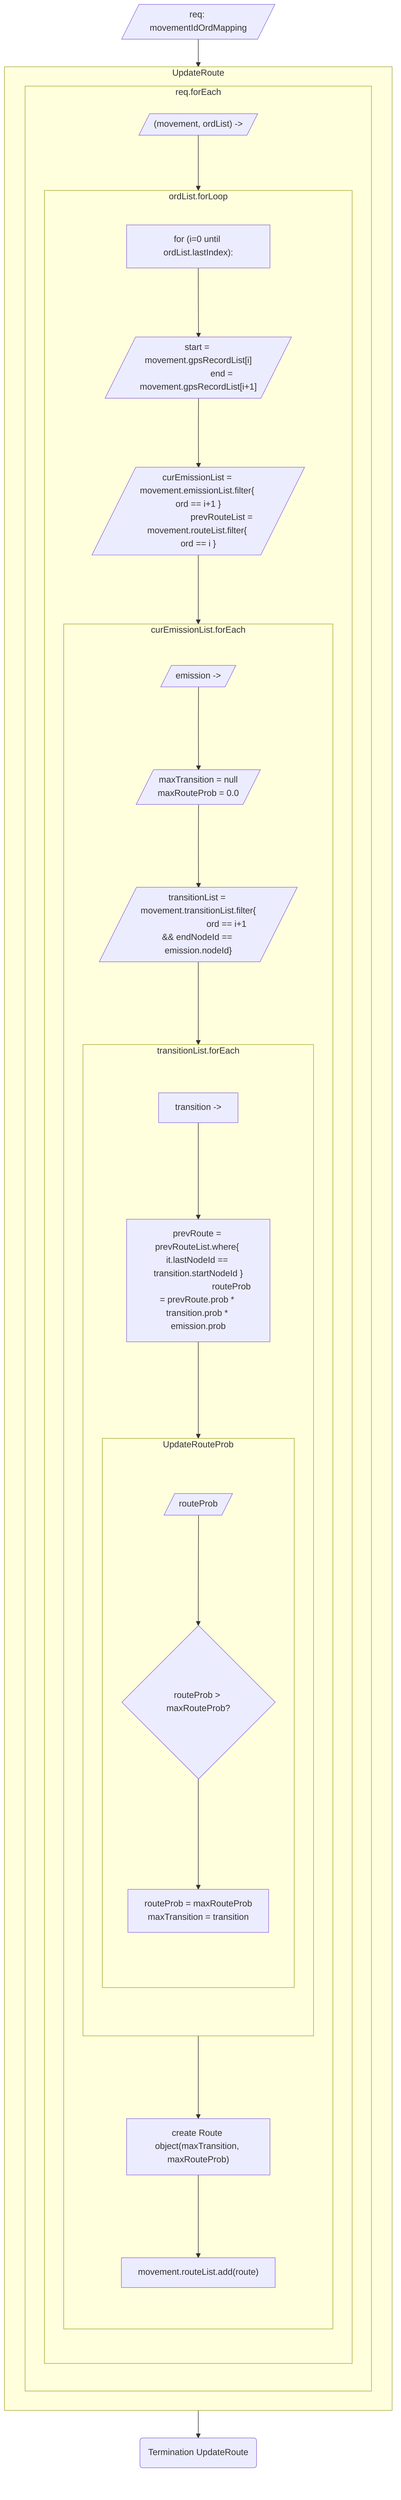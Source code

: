 flowchart TB
    Input[/req: movementIdOrdMapping/]
    subgraph UpdateRoute
        subgraph req.forEach
            direction TB
            itReq[/"(movement, ordList) ->"/]

            subgraph ordList.forLoop
                direction TB
                forCondition["for (i=0 until ordList.lastIndex):"]
                startEnd[/"
                    start = movement.gpsRecordList[i]
                    end = movement.gpsRecordList[i+1]
                "/]

                emissionRoute[/"
                    curEmissionList = movement.emissionList.filter{ ord == i+1 }
                    prevRouteList = movement.routeList.filter{ ord == i }
                "/]

                subgraph curEmissionList.forEach
                    direction TB
                    itEmission[/"emission ->"/]

                    BaseValues[/"
                        maxTransition = null
                        maxRouteProb = 0.0
                    "/]

                    subgraph UpdateRouteProb
                        direction TB
                        input[/"routeProb"/]
                        query{"routeProb > maxRouteProb?"}
                        updateRouteProb["
                            routeProb = maxRouteProb
                            maxTransition = transition
                        "]

                        input --> query --> updateRouteProb

                    end

                    GetTransitionList[/"
                        transitionList = movement.transitionList.filter{
                        ord == i+1 && endNodeId == emission.nodeId}
                    "/]

                    subgraph transitionList.forEach
                        direction TB
                        itTransition["transition ->"]
                        prevRouteProb["
                            prevRoute = prevRouteList.where{ it.lastNodeId == transition.startNodeId }

                            routeProb = prevRoute.prob * transition.prob * emission.prob
                        "]

                        itTransition --> prevRouteProb --> UpdateRouteProb
                    end

                    CreateRoute["
                        create Route object(maxTransition, maxRouteProb)
                    "]

                    AddRoute["

                        movement.routeList.add(route)
                    "]

                    itEmission --> BaseValues -->  GetTransitionList --> transitionList.forEach  --> CreateRoute --> AddRoute
                end

                forCondition --> startEnd --> emissionRoute --> curEmissionList.forEach

            end
            itReq --> ordList.forLoop
        end
    end

    Termination("Termination UpdateRoute")
Input --> UpdateRoute --> Termination